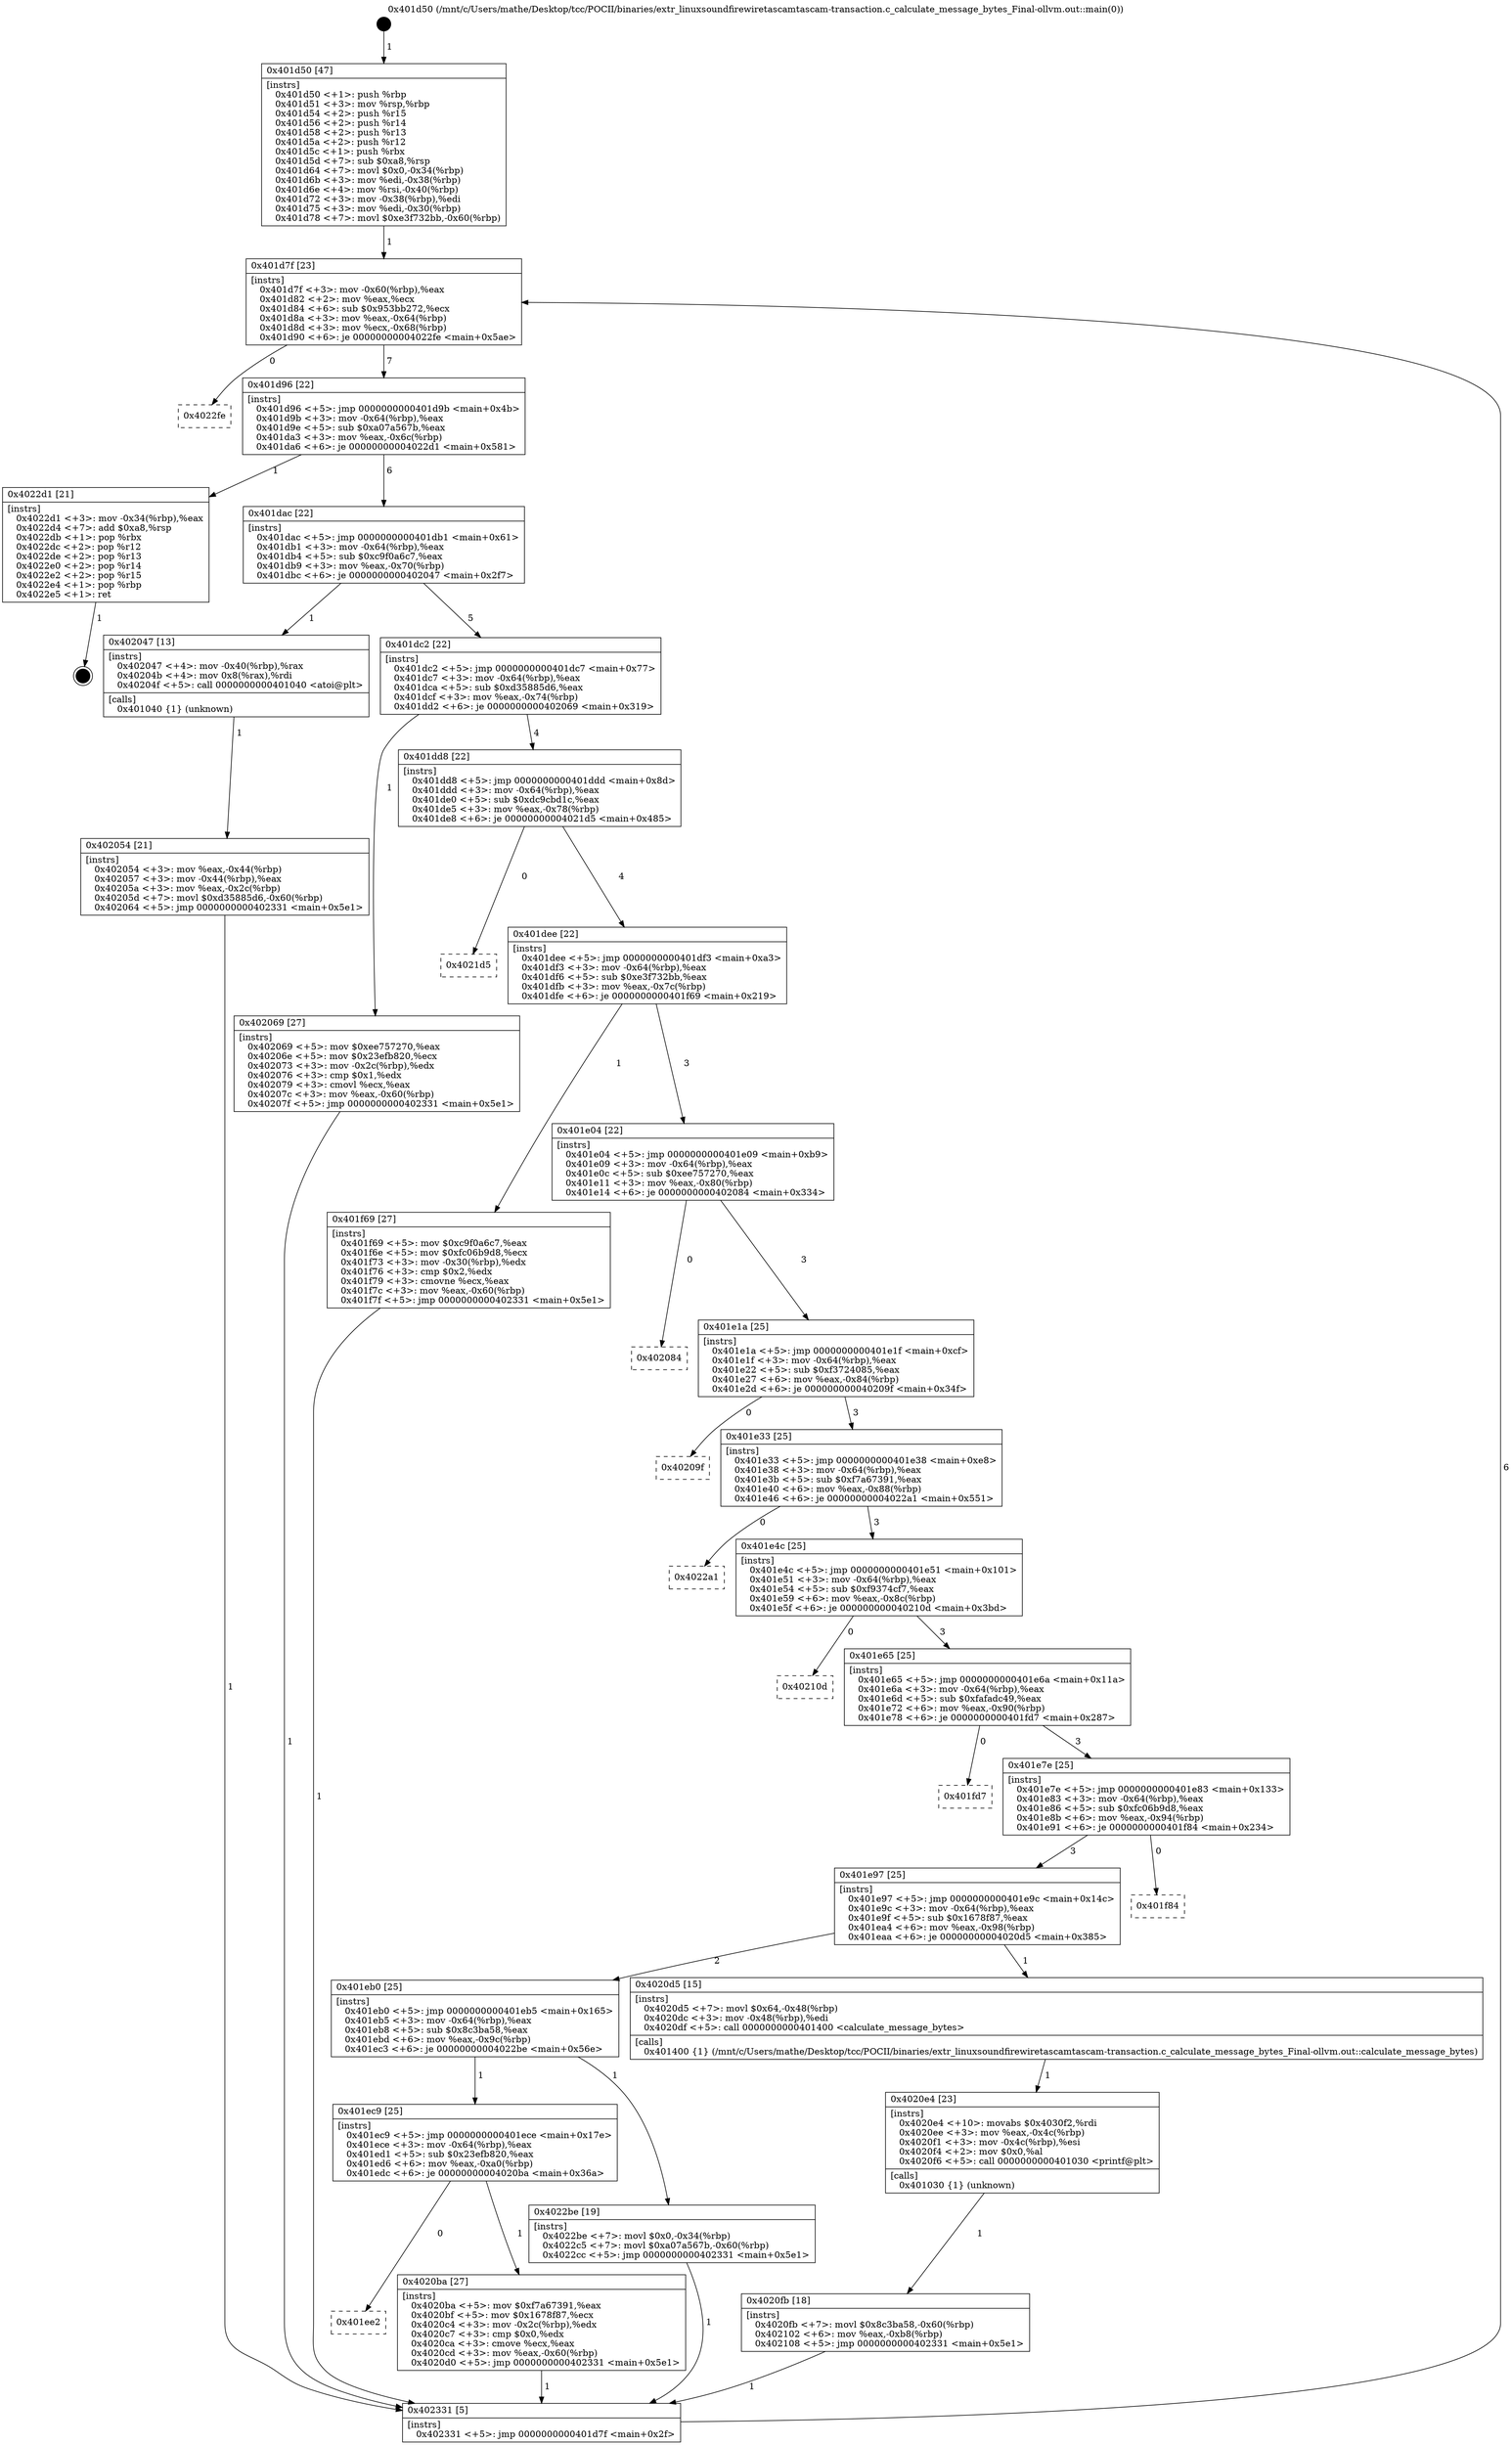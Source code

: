 digraph "0x401d50" {
  label = "0x401d50 (/mnt/c/Users/mathe/Desktop/tcc/POCII/binaries/extr_linuxsoundfirewiretascamtascam-transaction.c_calculate_message_bytes_Final-ollvm.out::main(0))"
  labelloc = "t"
  node[shape=record]

  Entry [label="",width=0.3,height=0.3,shape=circle,fillcolor=black,style=filled]
  "0x401d7f" [label="{
     0x401d7f [23]\l
     | [instrs]\l
     &nbsp;&nbsp;0x401d7f \<+3\>: mov -0x60(%rbp),%eax\l
     &nbsp;&nbsp;0x401d82 \<+2\>: mov %eax,%ecx\l
     &nbsp;&nbsp;0x401d84 \<+6\>: sub $0x953bb272,%ecx\l
     &nbsp;&nbsp;0x401d8a \<+3\>: mov %eax,-0x64(%rbp)\l
     &nbsp;&nbsp;0x401d8d \<+3\>: mov %ecx,-0x68(%rbp)\l
     &nbsp;&nbsp;0x401d90 \<+6\>: je 00000000004022fe \<main+0x5ae\>\l
  }"]
  "0x4022fe" [label="{
     0x4022fe\l
  }", style=dashed]
  "0x401d96" [label="{
     0x401d96 [22]\l
     | [instrs]\l
     &nbsp;&nbsp;0x401d96 \<+5\>: jmp 0000000000401d9b \<main+0x4b\>\l
     &nbsp;&nbsp;0x401d9b \<+3\>: mov -0x64(%rbp),%eax\l
     &nbsp;&nbsp;0x401d9e \<+5\>: sub $0xa07a567b,%eax\l
     &nbsp;&nbsp;0x401da3 \<+3\>: mov %eax,-0x6c(%rbp)\l
     &nbsp;&nbsp;0x401da6 \<+6\>: je 00000000004022d1 \<main+0x581\>\l
  }"]
  Exit [label="",width=0.3,height=0.3,shape=circle,fillcolor=black,style=filled,peripheries=2]
  "0x4022d1" [label="{
     0x4022d1 [21]\l
     | [instrs]\l
     &nbsp;&nbsp;0x4022d1 \<+3\>: mov -0x34(%rbp),%eax\l
     &nbsp;&nbsp;0x4022d4 \<+7\>: add $0xa8,%rsp\l
     &nbsp;&nbsp;0x4022db \<+1\>: pop %rbx\l
     &nbsp;&nbsp;0x4022dc \<+2\>: pop %r12\l
     &nbsp;&nbsp;0x4022de \<+2\>: pop %r13\l
     &nbsp;&nbsp;0x4022e0 \<+2\>: pop %r14\l
     &nbsp;&nbsp;0x4022e2 \<+2\>: pop %r15\l
     &nbsp;&nbsp;0x4022e4 \<+1\>: pop %rbp\l
     &nbsp;&nbsp;0x4022e5 \<+1\>: ret\l
  }"]
  "0x401dac" [label="{
     0x401dac [22]\l
     | [instrs]\l
     &nbsp;&nbsp;0x401dac \<+5\>: jmp 0000000000401db1 \<main+0x61\>\l
     &nbsp;&nbsp;0x401db1 \<+3\>: mov -0x64(%rbp),%eax\l
     &nbsp;&nbsp;0x401db4 \<+5\>: sub $0xc9f0a6c7,%eax\l
     &nbsp;&nbsp;0x401db9 \<+3\>: mov %eax,-0x70(%rbp)\l
     &nbsp;&nbsp;0x401dbc \<+6\>: je 0000000000402047 \<main+0x2f7\>\l
  }"]
  "0x4020fb" [label="{
     0x4020fb [18]\l
     | [instrs]\l
     &nbsp;&nbsp;0x4020fb \<+7\>: movl $0x8c3ba58,-0x60(%rbp)\l
     &nbsp;&nbsp;0x402102 \<+6\>: mov %eax,-0xb8(%rbp)\l
     &nbsp;&nbsp;0x402108 \<+5\>: jmp 0000000000402331 \<main+0x5e1\>\l
  }"]
  "0x402047" [label="{
     0x402047 [13]\l
     | [instrs]\l
     &nbsp;&nbsp;0x402047 \<+4\>: mov -0x40(%rbp),%rax\l
     &nbsp;&nbsp;0x40204b \<+4\>: mov 0x8(%rax),%rdi\l
     &nbsp;&nbsp;0x40204f \<+5\>: call 0000000000401040 \<atoi@plt\>\l
     | [calls]\l
     &nbsp;&nbsp;0x401040 \{1\} (unknown)\l
  }"]
  "0x401dc2" [label="{
     0x401dc2 [22]\l
     | [instrs]\l
     &nbsp;&nbsp;0x401dc2 \<+5\>: jmp 0000000000401dc7 \<main+0x77\>\l
     &nbsp;&nbsp;0x401dc7 \<+3\>: mov -0x64(%rbp),%eax\l
     &nbsp;&nbsp;0x401dca \<+5\>: sub $0xd35885d6,%eax\l
     &nbsp;&nbsp;0x401dcf \<+3\>: mov %eax,-0x74(%rbp)\l
     &nbsp;&nbsp;0x401dd2 \<+6\>: je 0000000000402069 \<main+0x319\>\l
  }"]
  "0x4020e4" [label="{
     0x4020e4 [23]\l
     | [instrs]\l
     &nbsp;&nbsp;0x4020e4 \<+10\>: movabs $0x4030f2,%rdi\l
     &nbsp;&nbsp;0x4020ee \<+3\>: mov %eax,-0x4c(%rbp)\l
     &nbsp;&nbsp;0x4020f1 \<+3\>: mov -0x4c(%rbp),%esi\l
     &nbsp;&nbsp;0x4020f4 \<+2\>: mov $0x0,%al\l
     &nbsp;&nbsp;0x4020f6 \<+5\>: call 0000000000401030 \<printf@plt\>\l
     | [calls]\l
     &nbsp;&nbsp;0x401030 \{1\} (unknown)\l
  }"]
  "0x402069" [label="{
     0x402069 [27]\l
     | [instrs]\l
     &nbsp;&nbsp;0x402069 \<+5\>: mov $0xee757270,%eax\l
     &nbsp;&nbsp;0x40206e \<+5\>: mov $0x23efb820,%ecx\l
     &nbsp;&nbsp;0x402073 \<+3\>: mov -0x2c(%rbp),%edx\l
     &nbsp;&nbsp;0x402076 \<+3\>: cmp $0x1,%edx\l
     &nbsp;&nbsp;0x402079 \<+3\>: cmovl %ecx,%eax\l
     &nbsp;&nbsp;0x40207c \<+3\>: mov %eax,-0x60(%rbp)\l
     &nbsp;&nbsp;0x40207f \<+5\>: jmp 0000000000402331 \<main+0x5e1\>\l
  }"]
  "0x401dd8" [label="{
     0x401dd8 [22]\l
     | [instrs]\l
     &nbsp;&nbsp;0x401dd8 \<+5\>: jmp 0000000000401ddd \<main+0x8d\>\l
     &nbsp;&nbsp;0x401ddd \<+3\>: mov -0x64(%rbp),%eax\l
     &nbsp;&nbsp;0x401de0 \<+5\>: sub $0xdc9cbd1c,%eax\l
     &nbsp;&nbsp;0x401de5 \<+3\>: mov %eax,-0x78(%rbp)\l
     &nbsp;&nbsp;0x401de8 \<+6\>: je 00000000004021d5 \<main+0x485\>\l
  }"]
  "0x401ee2" [label="{
     0x401ee2\l
  }", style=dashed]
  "0x4021d5" [label="{
     0x4021d5\l
  }", style=dashed]
  "0x401dee" [label="{
     0x401dee [22]\l
     | [instrs]\l
     &nbsp;&nbsp;0x401dee \<+5\>: jmp 0000000000401df3 \<main+0xa3\>\l
     &nbsp;&nbsp;0x401df3 \<+3\>: mov -0x64(%rbp),%eax\l
     &nbsp;&nbsp;0x401df6 \<+5\>: sub $0xe3f732bb,%eax\l
     &nbsp;&nbsp;0x401dfb \<+3\>: mov %eax,-0x7c(%rbp)\l
     &nbsp;&nbsp;0x401dfe \<+6\>: je 0000000000401f69 \<main+0x219\>\l
  }"]
  "0x4020ba" [label="{
     0x4020ba [27]\l
     | [instrs]\l
     &nbsp;&nbsp;0x4020ba \<+5\>: mov $0xf7a67391,%eax\l
     &nbsp;&nbsp;0x4020bf \<+5\>: mov $0x1678f87,%ecx\l
     &nbsp;&nbsp;0x4020c4 \<+3\>: mov -0x2c(%rbp),%edx\l
     &nbsp;&nbsp;0x4020c7 \<+3\>: cmp $0x0,%edx\l
     &nbsp;&nbsp;0x4020ca \<+3\>: cmove %ecx,%eax\l
     &nbsp;&nbsp;0x4020cd \<+3\>: mov %eax,-0x60(%rbp)\l
     &nbsp;&nbsp;0x4020d0 \<+5\>: jmp 0000000000402331 \<main+0x5e1\>\l
  }"]
  "0x401f69" [label="{
     0x401f69 [27]\l
     | [instrs]\l
     &nbsp;&nbsp;0x401f69 \<+5\>: mov $0xc9f0a6c7,%eax\l
     &nbsp;&nbsp;0x401f6e \<+5\>: mov $0xfc06b9d8,%ecx\l
     &nbsp;&nbsp;0x401f73 \<+3\>: mov -0x30(%rbp),%edx\l
     &nbsp;&nbsp;0x401f76 \<+3\>: cmp $0x2,%edx\l
     &nbsp;&nbsp;0x401f79 \<+3\>: cmovne %ecx,%eax\l
     &nbsp;&nbsp;0x401f7c \<+3\>: mov %eax,-0x60(%rbp)\l
     &nbsp;&nbsp;0x401f7f \<+5\>: jmp 0000000000402331 \<main+0x5e1\>\l
  }"]
  "0x401e04" [label="{
     0x401e04 [22]\l
     | [instrs]\l
     &nbsp;&nbsp;0x401e04 \<+5\>: jmp 0000000000401e09 \<main+0xb9\>\l
     &nbsp;&nbsp;0x401e09 \<+3\>: mov -0x64(%rbp),%eax\l
     &nbsp;&nbsp;0x401e0c \<+5\>: sub $0xee757270,%eax\l
     &nbsp;&nbsp;0x401e11 \<+3\>: mov %eax,-0x80(%rbp)\l
     &nbsp;&nbsp;0x401e14 \<+6\>: je 0000000000402084 \<main+0x334\>\l
  }"]
  "0x402331" [label="{
     0x402331 [5]\l
     | [instrs]\l
     &nbsp;&nbsp;0x402331 \<+5\>: jmp 0000000000401d7f \<main+0x2f\>\l
  }"]
  "0x401d50" [label="{
     0x401d50 [47]\l
     | [instrs]\l
     &nbsp;&nbsp;0x401d50 \<+1\>: push %rbp\l
     &nbsp;&nbsp;0x401d51 \<+3\>: mov %rsp,%rbp\l
     &nbsp;&nbsp;0x401d54 \<+2\>: push %r15\l
     &nbsp;&nbsp;0x401d56 \<+2\>: push %r14\l
     &nbsp;&nbsp;0x401d58 \<+2\>: push %r13\l
     &nbsp;&nbsp;0x401d5a \<+2\>: push %r12\l
     &nbsp;&nbsp;0x401d5c \<+1\>: push %rbx\l
     &nbsp;&nbsp;0x401d5d \<+7\>: sub $0xa8,%rsp\l
     &nbsp;&nbsp;0x401d64 \<+7\>: movl $0x0,-0x34(%rbp)\l
     &nbsp;&nbsp;0x401d6b \<+3\>: mov %edi,-0x38(%rbp)\l
     &nbsp;&nbsp;0x401d6e \<+4\>: mov %rsi,-0x40(%rbp)\l
     &nbsp;&nbsp;0x401d72 \<+3\>: mov -0x38(%rbp),%edi\l
     &nbsp;&nbsp;0x401d75 \<+3\>: mov %edi,-0x30(%rbp)\l
     &nbsp;&nbsp;0x401d78 \<+7\>: movl $0xe3f732bb,-0x60(%rbp)\l
  }"]
  "0x402054" [label="{
     0x402054 [21]\l
     | [instrs]\l
     &nbsp;&nbsp;0x402054 \<+3\>: mov %eax,-0x44(%rbp)\l
     &nbsp;&nbsp;0x402057 \<+3\>: mov -0x44(%rbp),%eax\l
     &nbsp;&nbsp;0x40205a \<+3\>: mov %eax,-0x2c(%rbp)\l
     &nbsp;&nbsp;0x40205d \<+7\>: movl $0xd35885d6,-0x60(%rbp)\l
     &nbsp;&nbsp;0x402064 \<+5\>: jmp 0000000000402331 \<main+0x5e1\>\l
  }"]
  "0x401ec9" [label="{
     0x401ec9 [25]\l
     | [instrs]\l
     &nbsp;&nbsp;0x401ec9 \<+5\>: jmp 0000000000401ece \<main+0x17e\>\l
     &nbsp;&nbsp;0x401ece \<+3\>: mov -0x64(%rbp),%eax\l
     &nbsp;&nbsp;0x401ed1 \<+5\>: sub $0x23efb820,%eax\l
     &nbsp;&nbsp;0x401ed6 \<+6\>: mov %eax,-0xa0(%rbp)\l
     &nbsp;&nbsp;0x401edc \<+6\>: je 00000000004020ba \<main+0x36a\>\l
  }"]
  "0x402084" [label="{
     0x402084\l
  }", style=dashed]
  "0x401e1a" [label="{
     0x401e1a [25]\l
     | [instrs]\l
     &nbsp;&nbsp;0x401e1a \<+5\>: jmp 0000000000401e1f \<main+0xcf\>\l
     &nbsp;&nbsp;0x401e1f \<+3\>: mov -0x64(%rbp),%eax\l
     &nbsp;&nbsp;0x401e22 \<+5\>: sub $0xf3724085,%eax\l
     &nbsp;&nbsp;0x401e27 \<+6\>: mov %eax,-0x84(%rbp)\l
     &nbsp;&nbsp;0x401e2d \<+6\>: je 000000000040209f \<main+0x34f\>\l
  }"]
  "0x4022be" [label="{
     0x4022be [19]\l
     | [instrs]\l
     &nbsp;&nbsp;0x4022be \<+7\>: movl $0x0,-0x34(%rbp)\l
     &nbsp;&nbsp;0x4022c5 \<+7\>: movl $0xa07a567b,-0x60(%rbp)\l
     &nbsp;&nbsp;0x4022cc \<+5\>: jmp 0000000000402331 \<main+0x5e1\>\l
  }"]
  "0x40209f" [label="{
     0x40209f\l
  }", style=dashed]
  "0x401e33" [label="{
     0x401e33 [25]\l
     | [instrs]\l
     &nbsp;&nbsp;0x401e33 \<+5\>: jmp 0000000000401e38 \<main+0xe8\>\l
     &nbsp;&nbsp;0x401e38 \<+3\>: mov -0x64(%rbp),%eax\l
     &nbsp;&nbsp;0x401e3b \<+5\>: sub $0xf7a67391,%eax\l
     &nbsp;&nbsp;0x401e40 \<+6\>: mov %eax,-0x88(%rbp)\l
     &nbsp;&nbsp;0x401e46 \<+6\>: je 00000000004022a1 \<main+0x551\>\l
  }"]
  "0x401eb0" [label="{
     0x401eb0 [25]\l
     | [instrs]\l
     &nbsp;&nbsp;0x401eb0 \<+5\>: jmp 0000000000401eb5 \<main+0x165\>\l
     &nbsp;&nbsp;0x401eb5 \<+3\>: mov -0x64(%rbp),%eax\l
     &nbsp;&nbsp;0x401eb8 \<+5\>: sub $0x8c3ba58,%eax\l
     &nbsp;&nbsp;0x401ebd \<+6\>: mov %eax,-0x9c(%rbp)\l
     &nbsp;&nbsp;0x401ec3 \<+6\>: je 00000000004022be \<main+0x56e\>\l
  }"]
  "0x4022a1" [label="{
     0x4022a1\l
  }", style=dashed]
  "0x401e4c" [label="{
     0x401e4c [25]\l
     | [instrs]\l
     &nbsp;&nbsp;0x401e4c \<+5\>: jmp 0000000000401e51 \<main+0x101\>\l
     &nbsp;&nbsp;0x401e51 \<+3\>: mov -0x64(%rbp),%eax\l
     &nbsp;&nbsp;0x401e54 \<+5\>: sub $0xf9374cf7,%eax\l
     &nbsp;&nbsp;0x401e59 \<+6\>: mov %eax,-0x8c(%rbp)\l
     &nbsp;&nbsp;0x401e5f \<+6\>: je 000000000040210d \<main+0x3bd\>\l
  }"]
  "0x4020d5" [label="{
     0x4020d5 [15]\l
     | [instrs]\l
     &nbsp;&nbsp;0x4020d5 \<+7\>: movl $0x64,-0x48(%rbp)\l
     &nbsp;&nbsp;0x4020dc \<+3\>: mov -0x48(%rbp),%edi\l
     &nbsp;&nbsp;0x4020df \<+5\>: call 0000000000401400 \<calculate_message_bytes\>\l
     | [calls]\l
     &nbsp;&nbsp;0x401400 \{1\} (/mnt/c/Users/mathe/Desktop/tcc/POCII/binaries/extr_linuxsoundfirewiretascamtascam-transaction.c_calculate_message_bytes_Final-ollvm.out::calculate_message_bytes)\l
  }"]
  "0x40210d" [label="{
     0x40210d\l
  }", style=dashed]
  "0x401e65" [label="{
     0x401e65 [25]\l
     | [instrs]\l
     &nbsp;&nbsp;0x401e65 \<+5\>: jmp 0000000000401e6a \<main+0x11a\>\l
     &nbsp;&nbsp;0x401e6a \<+3\>: mov -0x64(%rbp),%eax\l
     &nbsp;&nbsp;0x401e6d \<+5\>: sub $0xfafadc49,%eax\l
     &nbsp;&nbsp;0x401e72 \<+6\>: mov %eax,-0x90(%rbp)\l
     &nbsp;&nbsp;0x401e78 \<+6\>: je 0000000000401fd7 \<main+0x287\>\l
  }"]
  "0x401e97" [label="{
     0x401e97 [25]\l
     | [instrs]\l
     &nbsp;&nbsp;0x401e97 \<+5\>: jmp 0000000000401e9c \<main+0x14c\>\l
     &nbsp;&nbsp;0x401e9c \<+3\>: mov -0x64(%rbp),%eax\l
     &nbsp;&nbsp;0x401e9f \<+5\>: sub $0x1678f87,%eax\l
     &nbsp;&nbsp;0x401ea4 \<+6\>: mov %eax,-0x98(%rbp)\l
     &nbsp;&nbsp;0x401eaa \<+6\>: je 00000000004020d5 \<main+0x385\>\l
  }"]
  "0x401fd7" [label="{
     0x401fd7\l
  }", style=dashed]
  "0x401e7e" [label="{
     0x401e7e [25]\l
     | [instrs]\l
     &nbsp;&nbsp;0x401e7e \<+5\>: jmp 0000000000401e83 \<main+0x133\>\l
     &nbsp;&nbsp;0x401e83 \<+3\>: mov -0x64(%rbp),%eax\l
     &nbsp;&nbsp;0x401e86 \<+5\>: sub $0xfc06b9d8,%eax\l
     &nbsp;&nbsp;0x401e8b \<+6\>: mov %eax,-0x94(%rbp)\l
     &nbsp;&nbsp;0x401e91 \<+6\>: je 0000000000401f84 \<main+0x234\>\l
  }"]
  "0x401f84" [label="{
     0x401f84\l
  }", style=dashed]
  Entry -> "0x401d50" [label=" 1"]
  "0x401d7f" -> "0x4022fe" [label=" 0"]
  "0x401d7f" -> "0x401d96" [label=" 7"]
  "0x4022d1" -> Exit [label=" 1"]
  "0x401d96" -> "0x4022d1" [label=" 1"]
  "0x401d96" -> "0x401dac" [label=" 6"]
  "0x4022be" -> "0x402331" [label=" 1"]
  "0x401dac" -> "0x402047" [label=" 1"]
  "0x401dac" -> "0x401dc2" [label=" 5"]
  "0x4020fb" -> "0x402331" [label=" 1"]
  "0x401dc2" -> "0x402069" [label=" 1"]
  "0x401dc2" -> "0x401dd8" [label=" 4"]
  "0x4020e4" -> "0x4020fb" [label=" 1"]
  "0x401dd8" -> "0x4021d5" [label=" 0"]
  "0x401dd8" -> "0x401dee" [label=" 4"]
  "0x4020d5" -> "0x4020e4" [label=" 1"]
  "0x401dee" -> "0x401f69" [label=" 1"]
  "0x401dee" -> "0x401e04" [label=" 3"]
  "0x401f69" -> "0x402331" [label=" 1"]
  "0x401d50" -> "0x401d7f" [label=" 1"]
  "0x402331" -> "0x401d7f" [label=" 6"]
  "0x402047" -> "0x402054" [label=" 1"]
  "0x402054" -> "0x402331" [label=" 1"]
  "0x402069" -> "0x402331" [label=" 1"]
  "0x4020ba" -> "0x402331" [label=" 1"]
  "0x401e04" -> "0x402084" [label=" 0"]
  "0x401e04" -> "0x401e1a" [label=" 3"]
  "0x401ec9" -> "0x4020ba" [label=" 1"]
  "0x401e1a" -> "0x40209f" [label=" 0"]
  "0x401e1a" -> "0x401e33" [label=" 3"]
  "0x401ec9" -> "0x401ee2" [label=" 0"]
  "0x401e33" -> "0x4022a1" [label=" 0"]
  "0x401e33" -> "0x401e4c" [label=" 3"]
  "0x401eb0" -> "0x4022be" [label=" 1"]
  "0x401e4c" -> "0x40210d" [label=" 0"]
  "0x401e4c" -> "0x401e65" [label=" 3"]
  "0x401eb0" -> "0x401ec9" [label=" 1"]
  "0x401e65" -> "0x401fd7" [label=" 0"]
  "0x401e65" -> "0x401e7e" [label=" 3"]
  "0x401e97" -> "0x4020d5" [label=" 1"]
  "0x401e7e" -> "0x401f84" [label=" 0"]
  "0x401e7e" -> "0x401e97" [label=" 3"]
  "0x401e97" -> "0x401eb0" [label=" 2"]
}
